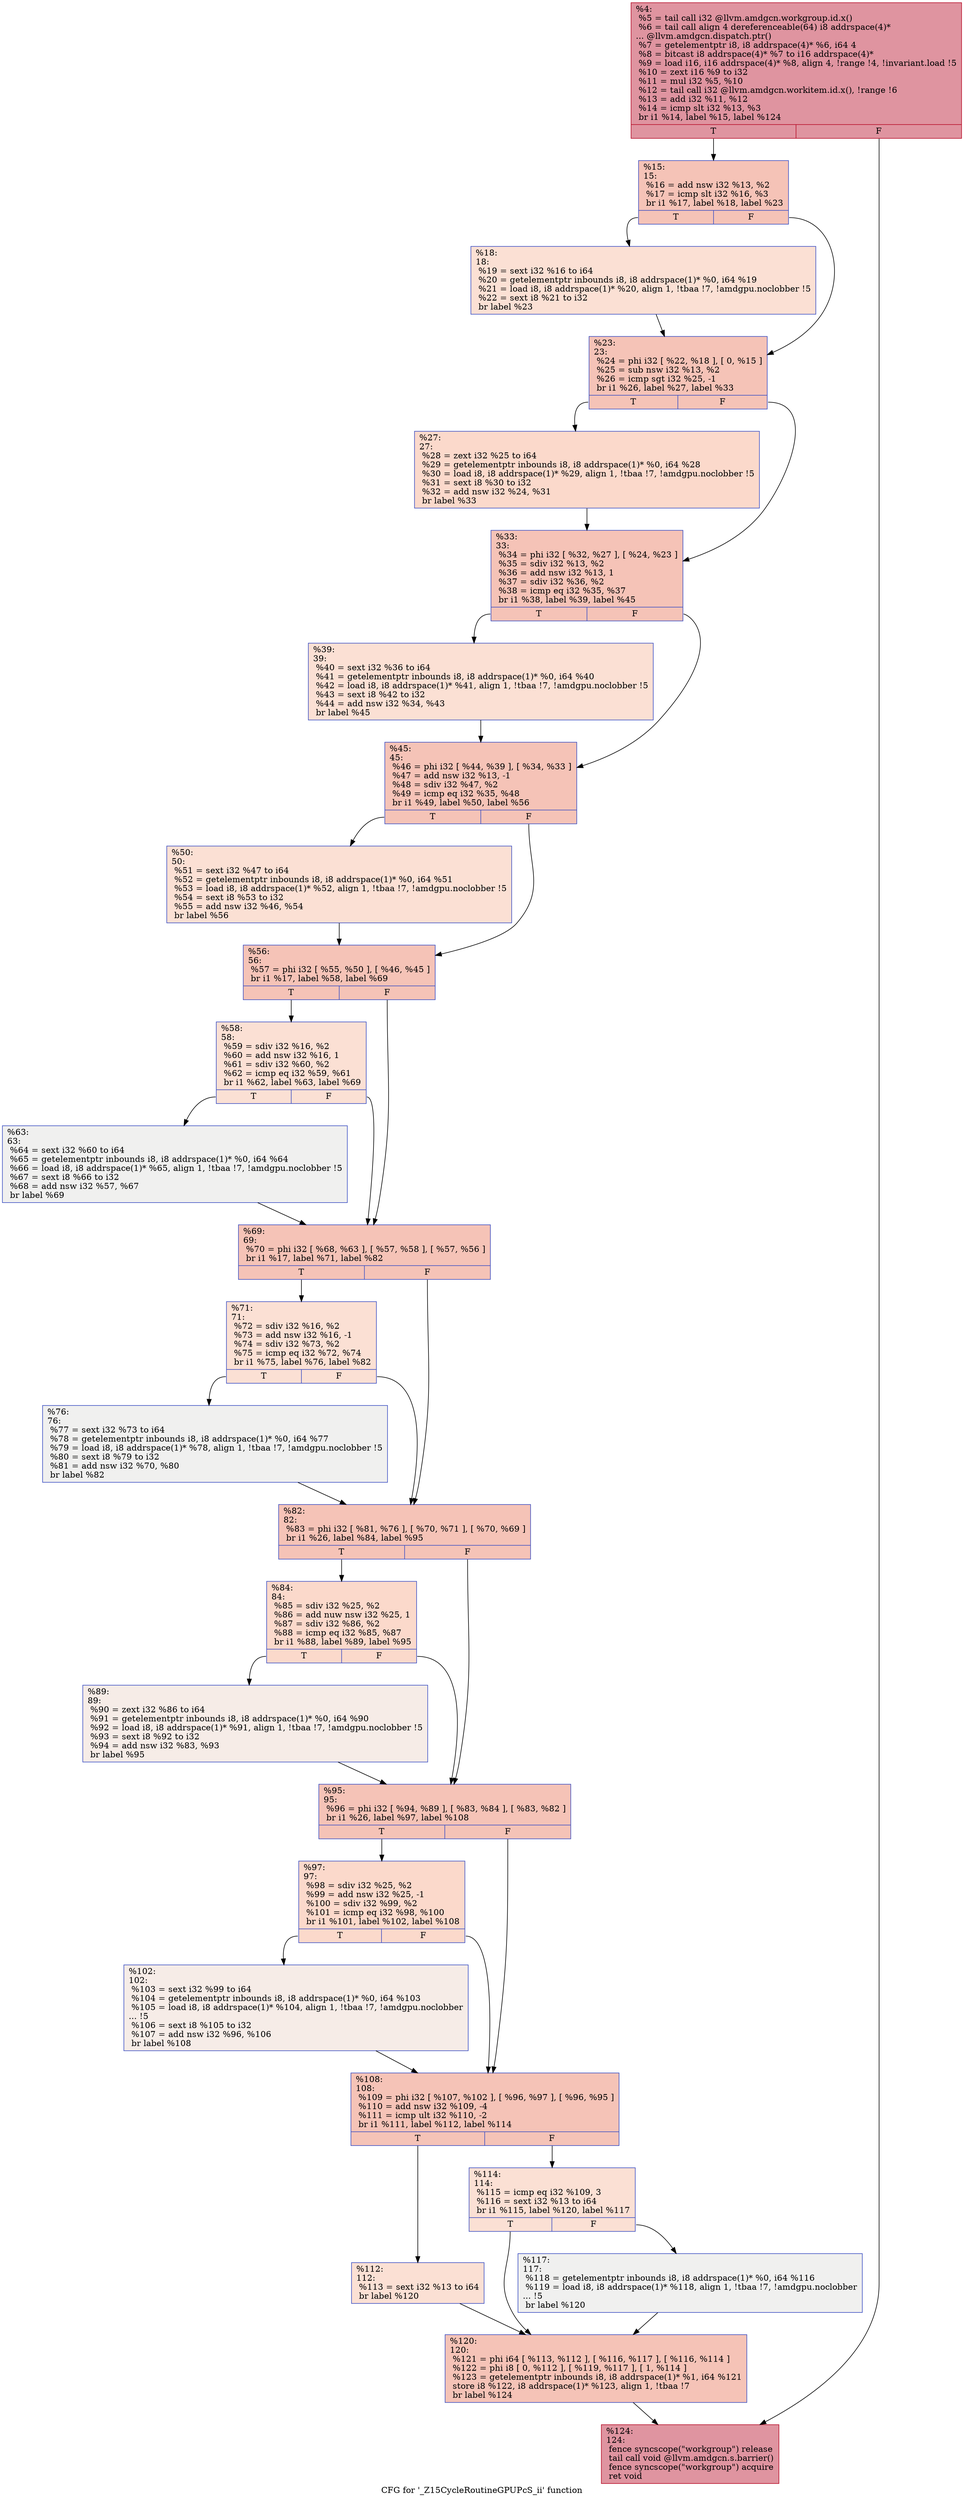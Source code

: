 digraph "CFG for '_Z15CycleRoutineGPUPcS_ii' function" {
	label="CFG for '_Z15CycleRoutineGPUPcS_ii' function";

	Node0x598c660 [shape=record,color="#b70d28ff", style=filled, fillcolor="#b70d2870",label="{%4:\l  %5 = tail call i32 @llvm.amdgcn.workgroup.id.x()\l  %6 = tail call align 4 dereferenceable(64) i8 addrspace(4)*\l... @llvm.amdgcn.dispatch.ptr()\l  %7 = getelementptr i8, i8 addrspace(4)* %6, i64 4\l  %8 = bitcast i8 addrspace(4)* %7 to i16 addrspace(4)*\l  %9 = load i16, i16 addrspace(4)* %8, align 4, !range !4, !invariant.load !5\l  %10 = zext i16 %9 to i32\l  %11 = mul i32 %5, %10\l  %12 = tail call i32 @llvm.amdgcn.workitem.id.x(), !range !6\l  %13 = add i32 %11, %12\l  %14 = icmp slt i32 %13, %3\l  br i1 %14, label %15, label %124\l|{<s0>T|<s1>F}}"];
	Node0x598c660:s0 -> Node0x598e570;
	Node0x598c660:s1 -> Node0x598e600;
	Node0x598e570 [shape=record,color="#3d50c3ff", style=filled, fillcolor="#e8765c70",label="{%15:\l15:                                               \l  %16 = add nsw i32 %13, %2\l  %17 = icmp slt i32 %16, %3\l  br i1 %17, label %18, label %23\l|{<s0>T|<s1>F}}"];
	Node0x598e570:s0 -> Node0x598e8e0;
	Node0x598e570:s1 -> Node0x598e930;
	Node0x598e8e0 [shape=record,color="#3d50c3ff", style=filled, fillcolor="#f7b99e70",label="{%18:\l18:                                               \l  %19 = sext i32 %16 to i64\l  %20 = getelementptr inbounds i8, i8 addrspace(1)* %0, i64 %19\l  %21 = load i8, i8 addrspace(1)* %20, align 1, !tbaa !7, !amdgpu.noclobber !5\l  %22 = sext i8 %21 to i32\l  br label %23\l}"];
	Node0x598e8e0 -> Node0x598e930;
	Node0x598e930 [shape=record,color="#3d50c3ff", style=filled, fillcolor="#e8765c70",label="{%23:\l23:                                               \l  %24 = phi i32 [ %22, %18 ], [ 0, %15 ]\l  %25 = sub nsw i32 %13, %2\l  %26 = icmp sgt i32 %25, -1\l  br i1 %26, label %27, label %33\l|{<s0>T|<s1>F}}"];
	Node0x598e930:s0 -> Node0x598f660;
	Node0x598e930:s1 -> Node0x598f6b0;
	Node0x598f660 [shape=record,color="#3d50c3ff", style=filled, fillcolor="#f7a88970",label="{%27:\l27:                                               \l  %28 = zext i32 %25 to i64\l  %29 = getelementptr inbounds i8, i8 addrspace(1)* %0, i64 %28\l  %30 = load i8, i8 addrspace(1)* %29, align 1, !tbaa !7, !amdgpu.noclobber !5\l  %31 = sext i8 %30 to i32\l  %32 = add nsw i32 %24, %31\l  br label %33\l}"];
	Node0x598f660 -> Node0x598f6b0;
	Node0x598f6b0 [shape=record,color="#3d50c3ff", style=filled, fillcolor="#e8765c70",label="{%33:\l33:                                               \l  %34 = phi i32 [ %32, %27 ], [ %24, %23 ]\l  %35 = sdiv i32 %13, %2\l  %36 = add nsw i32 %13, 1\l  %37 = sdiv i32 %36, %2\l  %38 = icmp eq i32 %35, %37\l  br i1 %38, label %39, label %45\l|{<s0>T|<s1>F}}"];
	Node0x598f6b0:s0 -> Node0x5990530;
	Node0x598f6b0:s1 -> Node0x5990580;
	Node0x5990530 [shape=record,color="#3d50c3ff", style=filled, fillcolor="#f7b99e70",label="{%39:\l39:                                               \l  %40 = sext i32 %36 to i64\l  %41 = getelementptr inbounds i8, i8 addrspace(1)* %0, i64 %40\l  %42 = load i8, i8 addrspace(1)* %41, align 1, !tbaa !7, !amdgpu.noclobber !5\l  %43 = sext i8 %42 to i32\l  %44 = add nsw i32 %34, %43\l  br label %45\l}"];
	Node0x5990530 -> Node0x5990580;
	Node0x5990580 [shape=record,color="#3d50c3ff", style=filled, fillcolor="#e8765c70",label="{%45:\l45:                                               \l  %46 = phi i32 [ %44, %39 ], [ %34, %33 ]\l  %47 = add nsw i32 %13, -1\l  %48 = sdiv i32 %47, %2\l  %49 = icmp eq i32 %35, %48\l  br i1 %49, label %50, label %56\l|{<s0>T|<s1>F}}"];
	Node0x5990580:s0 -> Node0x5990c40;
	Node0x5990580:s1 -> Node0x5990c90;
	Node0x5990c40 [shape=record,color="#3d50c3ff", style=filled, fillcolor="#f7b99e70",label="{%50:\l50:                                               \l  %51 = sext i32 %47 to i64\l  %52 = getelementptr inbounds i8, i8 addrspace(1)* %0, i64 %51\l  %53 = load i8, i8 addrspace(1)* %52, align 1, !tbaa !7, !amdgpu.noclobber !5\l  %54 = sext i8 %53 to i32\l  %55 = add nsw i32 %46, %54\l  br label %56\l}"];
	Node0x5990c40 -> Node0x5990c90;
	Node0x5990c90 [shape=record,color="#3d50c3ff", style=filled, fillcolor="#e8765c70",label="{%56:\l56:                                               \l  %57 = phi i32 [ %55, %50 ], [ %46, %45 ]\l  br i1 %17, label %58, label %69\l|{<s0>T|<s1>F}}"];
	Node0x5990c90:s0 -> Node0x5991170;
	Node0x5990c90:s1 -> Node0x59911c0;
	Node0x5991170 [shape=record,color="#3d50c3ff", style=filled, fillcolor="#f7b99e70",label="{%58:\l58:                                               \l  %59 = sdiv i32 %16, %2\l  %60 = add nsw i32 %16, 1\l  %61 = sdiv i32 %60, %2\l  %62 = icmp eq i32 %59, %61\l  br i1 %62, label %63, label %69\l|{<s0>T|<s1>F}}"];
	Node0x5991170:s0 -> Node0x5991540;
	Node0x5991170:s1 -> Node0x59911c0;
	Node0x5991540 [shape=record,color="#3d50c3ff", style=filled, fillcolor="#dedcdb70",label="{%63:\l63:                                               \l  %64 = sext i32 %60 to i64\l  %65 = getelementptr inbounds i8, i8 addrspace(1)* %0, i64 %64\l  %66 = load i8, i8 addrspace(1)* %65, align 1, !tbaa !7, !amdgpu.noclobber !5\l  %67 = sext i8 %66 to i32\l  %68 = add nsw i32 %57, %67\l  br label %69\l}"];
	Node0x5991540 -> Node0x59911c0;
	Node0x59911c0 [shape=record,color="#3d50c3ff", style=filled, fillcolor="#e8765c70",label="{%69:\l69:                                               \l  %70 = phi i32 [ %68, %63 ], [ %57, %58 ], [ %57, %56 ]\l  br i1 %17, label %71, label %82\l|{<s0>T|<s1>F}}"];
	Node0x59911c0:s0 -> Node0x5991c00;
	Node0x59911c0:s1 -> Node0x5991c50;
	Node0x5991c00 [shape=record,color="#3d50c3ff", style=filled, fillcolor="#f7b99e70",label="{%71:\l71:                                               \l  %72 = sdiv i32 %16, %2\l  %73 = add nsw i32 %16, -1\l  %74 = sdiv i32 %73, %2\l  %75 = icmp eq i32 %72, %74\l  br i1 %75, label %76, label %82\l|{<s0>T|<s1>F}}"];
	Node0x5991c00:s0 -> Node0x5991fd0;
	Node0x5991c00:s1 -> Node0x5991c50;
	Node0x5991fd0 [shape=record,color="#3d50c3ff", style=filled, fillcolor="#dedcdb70",label="{%76:\l76:                                               \l  %77 = sext i32 %73 to i64\l  %78 = getelementptr inbounds i8, i8 addrspace(1)* %0, i64 %77\l  %79 = load i8, i8 addrspace(1)* %78, align 1, !tbaa !7, !amdgpu.noclobber !5\l  %80 = sext i8 %79 to i32\l  %81 = add nsw i32 %70, %80\l  br label %82\l}"];
	Node0x5991fd0 -> Node0x5991c50;
	Node0x5991c50 [shape=record,color="#3d50c3ff", style=filled, fillcolor="#e8765c70",label="{%82:\l82:                                               \l  %83 = phi i32 [ %81, %76 ], [ %70, %71 ], [ %70, %69 ]\l  br i1 %26, label %84, label %95\l|{<s0>T|<s1>F}}"];
	Node0x5991c50:s0 -> Node0x5992490;
	Node0x5991c50:s1 -> Node0x59924e0;
	Node0x5992490 [shape=record,color="#3d50c3ff", style=filled, fillcolor="#f7a88970",label="{%84:\l84:                                               \l  %85 = sdiv i32 %25, %2\l  %86 = add nuw nsw i32 %25, 1\l  %87 = sdiv i32 %86, %2\l  %88 = icmp eq i32 %85, %87\l  br i1 %88, label %89, label %95\l|{<s0>T|<s1>F}}"];
	Node0x5992490:s0 -> Node0x5992860;
	Node0x5992490:s1 -> Node0x59924e0;
	Node0x5992860 [shape=record,color="#3d50c3ff", style=filled, fillcolor="#ead5c970",label="{%89:\l89:                                               \l  %90 = zext i32 %86 to i64\l  %91 = getelementptr inbounds i8, i8 addrspace(1)* %0, i64 %90\l  %92 = load i8, i8 addrspace(1)* %91, align 1, !tbaa !7, !amdgpu.noclobber !5\l  %93 = sext i8 %92 to i32\l  %94 = add nsw i32 %83, %93\l  br label %95\l}"];
	Node0x5992860 -> Node0x59924e0;
	Node0x59924e0 [shape=record,color="#3d50c3ff", style=filled, fillcolor="#e8765c70",label="{%95:\l95:                                               \l  %96 = phi i32 [ %94, %89 ], [ %83, %84 ], [ %83, %82 ]\l  br i1 %26, label %97, label %108\l|{<s0>T|<s1>F}}"];
	Node0x59924e0:s0 -> Node0x5992d20;
	Node0x59924e0:s1 -> Node0x5992d70;
	Node0x5992d20 [shape=record,color="#3d50c3ff", style=filled, fillcolor="#f7a88970",label="{%97:\l97:                                               \l  %98 = sdiv i32 %25, %2\l  %99 = add nsw i32 %25, -1\l  %100 = sdiv i32 %99, %2\l  %101 = icmp eq i32 %98, %100\l  br i1 %101, label %102, label %108\l|{<s0>T|<s1>F}}"];
	Node0x5992d20:s0 -> Node0x59930f0;
	Node0x5992d20:s1 -> Node0x5992d70;
	Node0x59930f0 [shape=record,color="#3d50c3ff", style=filled, fillcolor="#ead5c970",label="{%102:\l102:                                              \l  %103 = sext i32 %99 to i64\l  %104 = getelementptr inbounds i8, i8 addrspace(1)* %0, i64 %103\l  %105 = load i8, i8 addrspace(1)* %104, align 1, !tbaa !7, !amdgpu.noclobber\l... !5\l  %106 = sext i8 %105 to i32\l  %107 = add nsw i32 %96, %106\l  br label %108\l}"];
	Node0x59930f0 -> Node0x5992d70;
	Node0x5992d70 [shape=record,color="#3d50c3ff", style=filled, fillcolor="#e8765c70",label="{%108:\l108:                                              \l  %109 = phi i32 [ %107, %102 ], [ %96, %97 ], [ %96, %95 ]\l  %110 = add nsw i32 %109, -4\l  %111 = icmp ult i32 %110, -2\l  br i1 %111, label %112, label %114\l|{<s0>T|<s1>F}}"];
	Node0x5992d70:s0 -> Node0x5993700;
	Node0x5992d70:s1 -> Node0x5993750;
	Node0x5993700 [shape=record,color="#3d50c3ff", style=filled, fillcolor="#f7b99e70",label="{%112:\l112:                                              \l  %113 = sext i32 %13 to i64\l  br label %120\l}"];
	Node0x5993700 -> Node0x5993900;
	Node0x5993750 [shape=record,color="#3d50c3ff", style=filled, fillcolor="#f7b99e70",label="{%114:\l114:                                              \l  %115 = icmp eq i32 %109, 3\l  %116 = sext i32 %13 to i64\l  br i1 %115, label %120, label %117\l|{<s0>T|<s1>F}}"];
	Node0x5993750:s0 -> Node0x5993900;
	Node0x5993750:s1 -> Node0x5993af0;
	Node0x5993af0 [shape=record,color="#3d50c3ff", style=filled, fillcolor="#dedcdb70",label="{%117:\l117:                                              \l  %118 = getelementptr inbounds i8, i8 addrspace(1)* %0, i64 %116\l  %119 = load i8, i8 addrspace(1)* %118, align 1, !tbaa !7, !amdgpu.noclobber\l... !5\l  br label %120\l}"];
	Node0x5993af0 -> Node0x5993900;
	Node0x5993900 [shape=record,color="#3d50c3ff", style=filled, fillcolor="#e8765c70",label="{%120:\l120:                                              \l  %121 = phi i64 [ %113, %112 ], [ %116, %117 ], [ %116, %114 ]\l  %122 = phi i8 [ 0, %112 ], [ %119, %117 ], [ 1, %114 ]\l  %123 = getelementptr inbounds i8, i8 addrspace(1)* %1, i64 %121\l  store i8 %122, i8 addrspace(1)* %123, align 1, !tbaa !7\l  br label %124\l}"];
	Node0x5993900 -> Node0x598e600;
	Node0x598e600 [shape=record,color="#b70d28ff", style=filled, fillcolor="#b70d2870",label="{%124:\l124:                                              \l  fence syncscope(\"workgroup\") release\l  tail call void @llvm.amdgcn.s.barrier()\l  fence syncscope(\"workgroup\") acquire\l  ret void\l}"];
}
